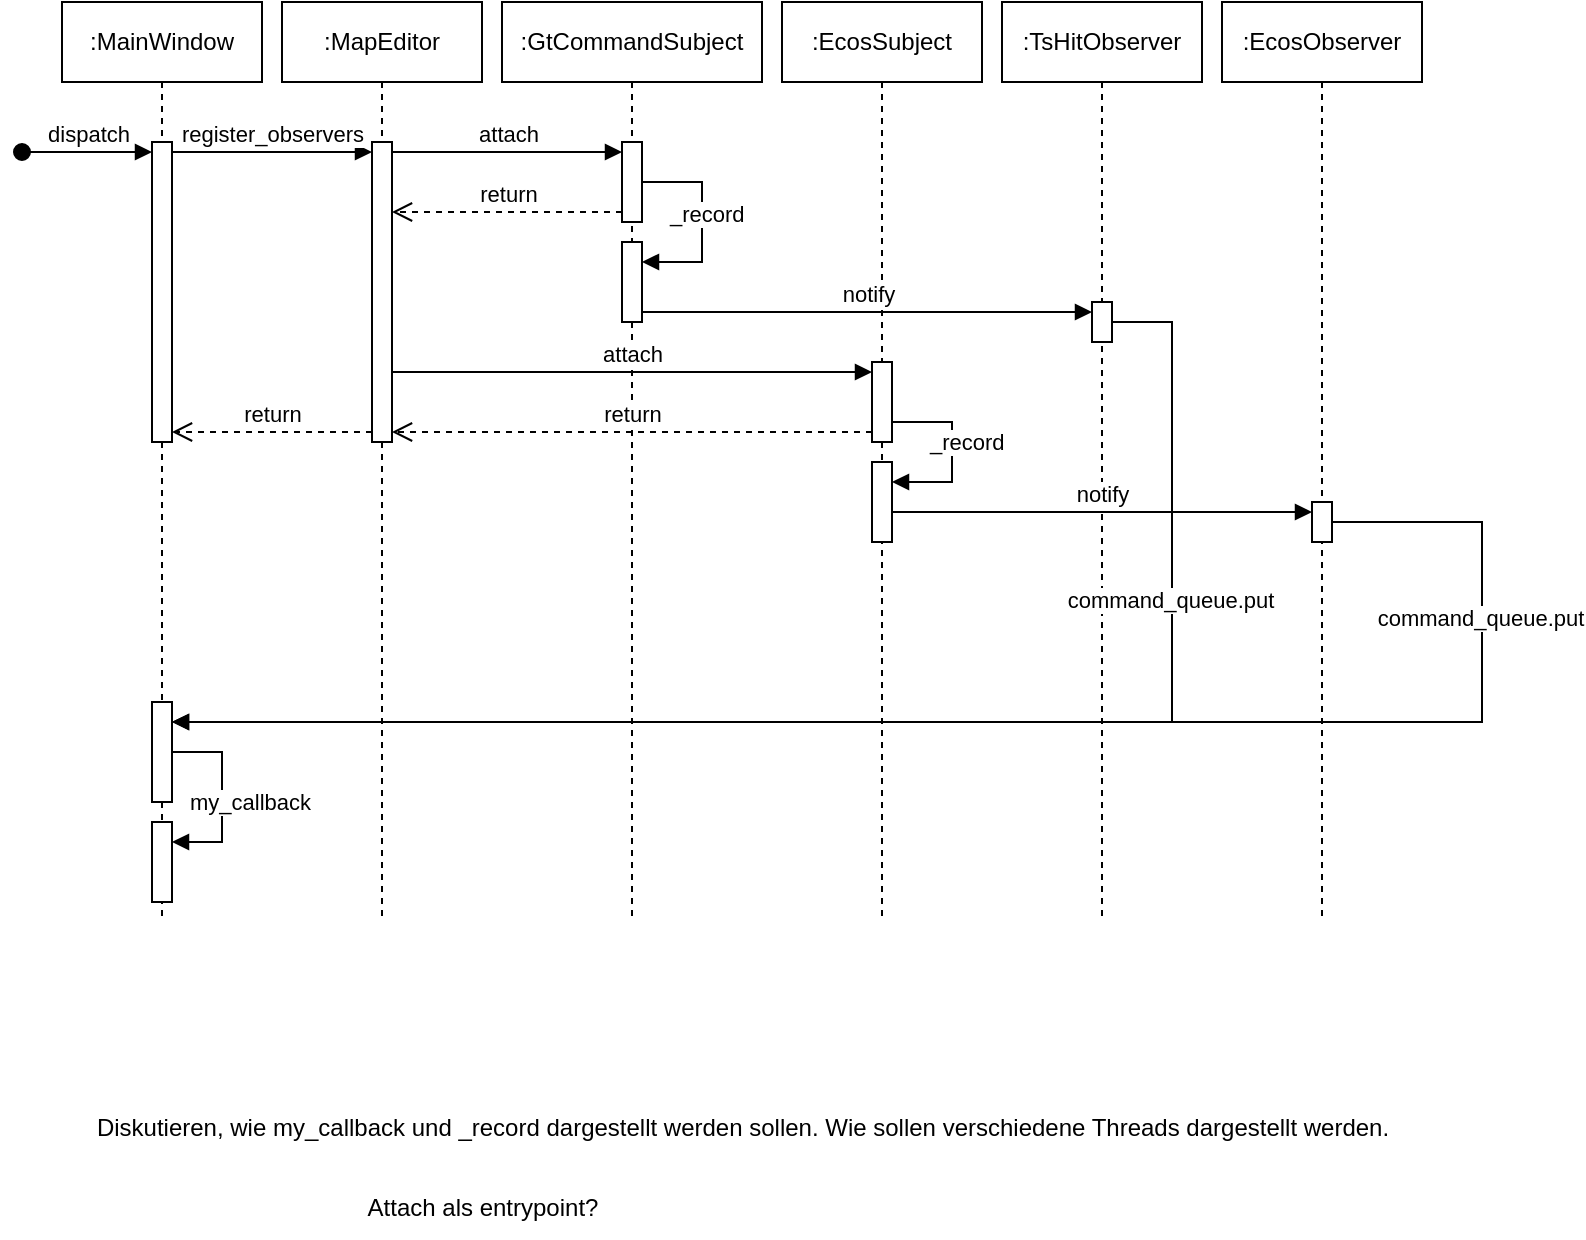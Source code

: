 <mxfile version="22.1.21" type="github">
  <diagram name="Page-1" id="BKqDx57j0ZqPQsNzVKFr">
    <mxGraphModel dx="1418" dy="743" grid="1" gridSize="10" guides="1" tooltips="1" connect="1" arrows="1" fold="1" page="1" pageScale="1" pageWidth="850" pageHeight="1100" math="0" shadow="0">
      <root>
        <mxCell id="0" />
        <mxCell id="1" parent="0" />
        <mxCell id="saX4zRUi23e5ykmQ4rgG-1" value=":MainWindow" style="shape=umlLifeline;perimeter=lifelinePerimeter;whiteSpace=wrap;html=1;container=1;dropTarget=0;collapsible=0;recursiveResize=0;outlineConnect=0;portConstraint=eastwest;newEdgeStyle={&quot;curved&quot;:0,&quot;rounded&quot;:0};" parent="1" vertex="1">
          <mxGeometry x="40" y="40" width="100" height="460" as="geometry" />
        </mxCell>
        <mxCell id="saX4zRUi23e5ykmQ4rgG-8" value="" style="html=1;points=[[0,0,0,0,5],[0,1,0,0,-5],[1,0,0,0,5],[1,1,0,0,-5]];perimeter=orthogonalPerimeter;outlineConnect=0;targetShapes=umlLifeline;portConstraint=eastwest;newEdgeStyle={&quot;curved&quot;:0,&quot;rounded&quot;:0};" parent="saX4zRUi23e5ykmQ4rgG-1" vertex="1">
          <mxGeometry x="45" y="70" width="10" height="150" as="geometry" />
        </mxCell>
        <mxCell id="saX4zRUi23e5ykmQ4rgG-23" value="" style="html=1;points=[[0,0,0,0,5],[0,1,0,0,-5],[1,0,0,0,5],[1,1,0,0,-5]];perimeter=orthogonalPerimeter;outlineConnect=0;targetShapes=umlLifeline;portConstraint=eastwest;newEdgeStyle={&quot;curved&quot;:0,&quot;rounded&quot;:0};" parent="saX4zRUi23e5ykmQ4rgG-1" vertex="1">
          <mxGeometry x="45" y="350" width="10" height="50" as="geometry" />
        </mxCell>
        <mxCell id="saX4zRUi23e5ykmQ4rgG-34" value="" style="html=1;points=[[0,0,0,0,5],[0,1,0,0,-5],[1,0,0,0,5],[1,1,0,0,-5]];perimeter=orthogonalPerimeter;outlineConnect=0;targetShapes=umlLifeline;portConstraint=eastwest;newEdgeStyle={&quot;curved&quot;:0,&quot;rounded&quot;:0};" parent="saX4zRUi23e5ykmQ4rgG-1" vertex="1">
          <mxGeometry x="45" y="410" width="10" height="40" as="geometry" />
        </mxCell>
        <mxCell id="saX4zRUi23e5ykmQ4rgG-35" value="my_callback" style="html=1;align=left;spacingLeft=2;endArrow=block;rounded=0;edgeStyle=orthogonalEdgeStyle;curved=0;rounded=0;" parent="saX4zRUi23e5ykmQ4rgG-1" source="saX4zRUi23e5ykmQ4rgG-23" target="saX4zRUi23e5ykmQ4rgG-34" edge="1">
          <mxGeometry x="0.895" y="-20" relative="1" as="geometry">
            <mxPoint x="50" y="390" as="sourcePoint" />
            <Array as="points">
              <mxPoint x="80" y="375" />
              <mxPoint x="80" y="420" />
            </Array>
            <mxPoint as="offset" />
          </mxGeometry>
        </mxCell>
        <mxCell id="saX4zRUi23e5ykmQ4rgG-2" value=":MapEditor" style="shape=umlLifeline;perimeter=lifelinePerimeter;whiteSpace=wrap;html=1;container=1;dropTarget=0;collapsible=0;recursiveResize=0;outlineConnect=0;portConstraint=eastwest;newEdgeStyle={&quot;curved&quot;:0,&quot;rounded&quot;:0};" parent="1" vertex="1">
          <mxGeometry x="150" y="40" width="100" height="460" as="geometry" />
        </mxCell>
        <mxCell id="saX4zRUi23e5ykmQ4rgG-5" value="" style="html=1;points=[[0,0,0,0,5],[0,1,0,0,-5],[1,0,0,0,5],[1,1,0,0,-5]];perimeter=orthogonalPerimeter;outlineConnect=0;targetShapes=umlLifeline;portConstraint=eastwest;newEdgeStyle={&quot;curved&quot;:0,&quot;rounded&quot;:0};" parent="saX4zRUi23e5ykmQ4rgG-2" vertex="1">
          <mxGeometry x="45" y="70" width="10" height="150" as="geometry" />
        </mxCell>
        <mxCell id="saX4zRUi23e5ykmQ4rgG-3" value=":GtCommandSubject" style="shape=umlLifeline;perimeter=lifelinePerimeter;whiteSpace=wrap;html=1;container=1;dropTarget=0;collapsible=0;recursiveResize=0;outlineConnect=0;portConstraint=eastwest;newEdgeStyle={&quot;curved&quot;:0,&quot;rounded&quot;:0};" parent="1" vertex="1">
          <mxGeometry x="260" y="40" width="130" height="460" as="geometry" />
        </mxCell>
        <mxCell id="saX4zRUi23e5ykmQ4rgG-9" value="" style="html=1;points=[[0,0,0,0,5],[0,1,0,0,-5],[1,0,0,0,5],[1,1,0,0,-5]];perimeter=orthogonalPerimeter;outlineConnect=0;targetShapes=umlLifeline;portConstraint=eastwest;newEdgeStyle={&quot;curved&quot;:0,&quot;rounded&quot;:0};" parent="saX4zRUi23e5ykmQ4rgG-3" vertex="1">
          <mxGeometry x="60" y="70" width="10" height="40" as="geometry" />
        </mxCell>
        <mxCell id="saX4zRUi23e5ykmQ4rgG-18" value="" style="html=1;points=[[0,0,0,0,5],[0,1,0,0,-5],[1,0,0,0,5],[1,1,0,0,-5]];perimeter=orthogonalPerimeter;outlineConnect=0;targetShapes=umlLifeline;portConstraint=eastwest;newEdgeStyle={&quot;curved&quot;:0,&quot;rounded&quot;:0};" parent="saX4zRUi23e5ykmQ4rgG-3" vertex="1">
          <mxGeometry x="60" y="120" width="10" height="40" as="geometry" />
        </mxCell>
        <mxCell id="saX4zRUi23e5ykmQ4rgG-19" value="_record" style="html=1;align=left;spacingLeft=2;endArrow=block;rounded=0;edgeStyle=orthogonalEdgeStyle;curved=0;rounded=0;" parent="saX4zRUi23e5ykmQ4rgG-3" source="saX4zRUi23e5ykmQ4rgG-9" target="saX4zRUi23e5ykmQ4rgG-18" edge="1">
          <mxGeometry x="-0.091" y="-20" relative="1" as="geometry">
            <mxPoint x="70" y="110" as="sourcePoint" />
            <Array as="points">
              <mxPoint x="100" y="90" />
              <mxPoint x="100" y="130" />
            </Array>
            <mxPoint as="offset" />
          </mxGeometry>
        </mxCell>
        <mxCell id="saX4zRUi23e5ykmQ4rgG-4" value=":EcosSubject" style="shape=umlLifeline;perimeter=lifelinePerimeter;whiteSpace=wrap;html=1;container=1;dropTarget=0;collapsible=0;recursiveResize=0;outlineConnect=0;portConstraint=eastwest;newEdgeStyle={&quot;curved&quot;:0,&quot;rounded&quot;:0};" parent="1" vertex="1">
          <mxGeometry x="400" y="40" width="100" height="460" as="geometry" />
        </mxCell>
        <mxCell id="saX4zRUi23e5ykmQ4rgG-12" value="" style="html=1;points=[[0,0,0,0,5],[0,1,0,0,-5],[1,0,0,0,5],[1,1,0,0,-5]];perimeter=orthogonalPerimeter;outlineConnect=0;targetShapes=umlLifeline;portConstraint=eastwest;newEdgeStyle={&quot;curved&quot;:0,&quot;rounded&quot;:0};" parent="saX4zRUi23e5ykmQ4rgG-4" vertex="1">
          <mxGeometry x="45" y="180" width="10" height="40" as="geometry" />
        </mxCell>
        <mxCell id="saX4zRUi23e5ykmQ4rgG-27" value="" style="html=1;points=[[0,0,0,0,5],[0,1,0,0,-5],[1,0,0,0,5],[1,1,0,0,-5]];perimeter=orthogonalPerimeter;outlineConnect=0;targetShapes=umlLifeline;portConstraint=eastwest;newEdgeStyle={&quot;curved&quot;:0,&quot;rounded&quot;:0};" parent="saX4zRUi23e5ykmQ4rgG-4" vertex="1">
          <mxGeometry x="45" y="230" width="10" height="40" as="geometry" />
        </mxCell>
        <mxCell id="saX4zRUi23e5ykmQ4rgG-28" value="_record" style="html=1;align=left;spacingLeft=2;endArrow=block;rounded=0;edgeStyle=orthogonalEdgeStyle;curved=0;rounded=0;" parent="saX4zRUi23e5ykmQ4rgG-4" target="saX4zRUi23e5ykmQ4rgG-27" edge="1">
          <mxGeometry x="-0.667" y="-10" relative="1" as="geometry">
            <mxPoint x="55" y="210" as="sourcePoint" />
            <Array as="points">
              <mxPoint x="85" y="240" />
            </Array>
            <mxPoint as="offset" />
          </mxGeometry>
        </mxCell>
        <mxCell id="saX4zRUi23e5ykmQ4rgG-6" value="register_observers" style="html=1;verticalAlign=bottom;endArrow=block;curved=0;rounded=0;entryX=0;entryY=0;entryDx=0;entryDy=5;exitX=1;exitY=0;exitDx=0;exitDy=5;exitPerimeter=0;" parent="1" source="saX4zRUi23e5ykmQ4rgG-8" target="saX4zRUi23e5ykmQ4rgG-5" edge="1">
          <mxGeometry relative="1" as="geometry">
            <mxPoint x="100" y="115" as="sourcePoint" />
          </mxGeometry>
        </mxCell>
        <mxCell id="saX4zRUi23e5ykmQ4rgG-7" value="return" style="html=1;verticalAlign=bottom;endArrow=open;dashed=1;endSize=8;curved=0;rounded=0;exitX=0;exitY=1;exitDx=0;exitDy=-5;entryX=1;entryY=1;entryDx=0;entryDy=-5;entryPerimeter=0;" parent="1" source="saX4zRUi23e5ykmQ4rgG-5" target="saX4zRUi23e5ykmQ4rgG-8" edge="1">
          <mxGeometry relative="1" as="geometry">
            <mxPoint x="125" y="185" as="targetPoint" />
          </mxGeometry>
        </mxCell>
        <mxCell id="saX4zRUi23e5ykmQ4rgG-11" value="return" style="html=1;verticalAlign=bottom;endArrow=open;dashed=1;endSize=8;curved=0;rounded=0;exitX=0;exitY=1;exitDx=0;exitDy=-5;" parent="1" source="saX4zRUi23e5ykmQ4rgG-9" target="saX4zRUi23e5ykmQ4rgG-5" edge="1">
          <mxGeometry relative="1" as="geometry">
            <mxPoint x="250" y="185" as="targetPoint" />
          </mxGeometry>
        </mxCell>
        <mxCell id="saX4zRUi23e5ykmQ4rgG-10" value="attach" style="html=1;verticalAlign=bottom;endArrow=block;curved=0;rounded=0;entryX=0;entryY=0;entryDx=0;entryDy=5;" parent="1" source="saX4zRUi23e5ykmQ4rgG-5" target="saX4zRUi23e5ykmQ4rgG-9" edge="1">
          <mxGeometry relative="1" as="geometry">
            <mxPoint x="210" y="115" as="sourcePoint" />
          </mxGeometry>
        </mxCell>
        <mxCell id="saX4zRUi23e5ykmQ4rgG-13" value="attach" style="html=1;verticalAlign=bottom;endArrow=block;curved=0;rounded=0;entryX=0;entryY=0;entryDx=0;entryDy=5;" parent="1" source="saX4zRUi23e5ykmQ4rgG-5" target="saX4zRUi23e5ykmQ4rgG-12" edge="1">
          <mxGeometry relative="1" as="geometry">
            <mxPoint x="220" y="175" as="sourcePoint" />
            <mxPoint as="offset" />
          </mxGeometry>
        </mxCell>
        <mxCell id="saX4zRUi23e5ykmQ4rgG-14" value="return" style="html=1;verticalAlign=bottom;endArrow=open;dashed=1;endSize=8;curved=0;rounded=0;exitX=0;exitY=1;exitDx=0;exitDy=-5;" parent="1" source="saX4zRUi23e5ykmQ4rgG-12" target="saX4zRUi23e5ykmQ4rgG-5" edge="1">
          <mxGeometry relative="1" as="geometry">
            <mxPoint x="210" y="205" as="targetPoint" />
          </mxGeometry>
        </mxCell>
        <mxCell id="saX4zRUi23e5ykmQ4rgG-15" value=":TsHitObserver" style="shape=umlLifeline;whiteSpace=wrap;html=1;container=1;dropTarget=0;collapsible=0;recursiveResize=0;outlineConnect=0;portConstraint=eastwest;newEdgeStyle={&quot;curved&quot;:0,&quot;rounded&quot;:0};points=[[0,0,0,0,5],[0,1,0,0,-5],[1,0,0,0,5],[1,1,0,0,-5]];perimeter=rectanglePerimeter;targetShapes=umlLifeline;participant=label;" parent="1" vertex="1">
          <mxGeometry x="510" y="40" width="100" height="460" as="geometry" />
        </mxCell>
        <mxCell id="saX4zRUi23e5ykmQ4rgG-20" value="" style="html=1;points=[[0,0,0,0,5],[0,1,0,0,-5],[1,0,0,0,5],[1,1,0,0,-5]];perimeter=orthogonalPerimeter;outlineConnect=0;targetShapes=umlLifeline;portConstraint=eastwest;newEdgeStyle={&quot;curved&quot;:0,&quot;rounded&quot;:0};" parent="saX4zRUi23e5ykmQ4rgG-15" vertex="1">
          <mxGeometry x="45" y="150" width="10" height="20" as="geometry" />
        </mxCell>
        <mxCell id="saX4zRUi23e5ykmQ4rgG-21" value="notify" style="html=1;verticalAlign=bottom;endArrow=block;curved=0;rounded=0;entryX=0;entryY=0;entryDx=0;entryDy=5;" parent="1" source="saX4zRUi23e5ykmQ4rgG-18" target="saX4zRUi23e5ykmQ4rgG-20" edge="1">
          <mxGeometry relative="1" as="geometry">
            <mxPoint x="485" y="195" as="sourcePoint" />
          </mxGeometry>
        </mxCell>
        <mxCell id="saX4zRUi23e5ykmQ4rgG-24" value="" style="html=1;align=left;spacingLeft=2;endArrow=block;rounded=0;edgeStyle=orthogonalEdgeStyle;curved=0;rounded=0;exitX=1;exitY=1;exitDx=0;exitDy=-5;exitPerimeter=0;" parent="1" source="saX4zRUi23e5ykmQ4rgG-20" target="saX4zRUi23e5ykmQ4rgG-23" edge="1">
          <mxGeometry relative="1" as="geometry">
            <mxPoint x="565" y="220" as="sourcePoint" />
            <Array as="points">
              <mxPoint x="565" y="200" />
              <mxPoint x="595" y="200" />
              <mxPoint x="595" y="400" />
            </Array>
          </mxGeometry>
        </mxCell>
        <mxCell id="saX4zRUi23e5ykmQ4rgG-25" value="command_queue.put" style="edgeLabel;html=1;align=center;verticalAlign=middle;resizable=0;points=[];" parent="saX4zRUi23e5ykmQ4rgG-24" vertex="1" connectable="0">
          <mxGeometry x="-0.718" y="-1" relative="1" as="geometry">
            <mxPoint y="70" as="offset" />
          </mxGeometry>
        </mxCell>
        <mxCell id="saX4zRUi23e5ykmQ4rgG-26" value=":EcosObserver" style="shape=umlLifeline;perimeter=lifelinePerimeter;whiteSpace=wrap;html=1;container=1;dropTarget=0;collapsible=0;recursiveResize=0;outlineConnect=0;portConstraint=eastwest;newEdgeStyle={&quot;curved&quot;:0,&quot;rounded&quot;:0};" parent="1" vertex="1">
          <mxGeometry x="620" y="40" width="100" height="460" as="geometry" />
        </mxCell>
        <mxCell id="saX4zRUi23e5ykmQ4rgG-29" value="" style="html=1;points=[[0,0,0,0,5],[0,1,0,0,-5],[1,0,0,0,5],[1,1,0,0,-5]];perimeter=orthogonalPerimeter;outlineConnect=0;targetShapes=umlLifeline;portConstraint=eastwest;newEdgeStyle={&quot;curved&quot;:0,&quot;rounded&quot;:0};" parent="saX4zRUi23e5ykmQ4rgG-26" vertex="1">
          <mxGeometry x="45" y="250" width="10" height="20" as="geometry" />
        </mxCell>
        <mxCell id="saX4zRUi23e5ykmQ4rgG-30" value="notify" style="html=1;verticalAlign=bottom;endArrow=block;curved=0;rounded=0;entryX=0;entryY=0;entryDx=0;entryDy=5;" parent="1" source="saX4zRUi23e5ykmQ4rgG-27" target="saX4zRUi23e5ykmQ4rgG-29" edge="1">
          <mxGeometry relative="1" as="geometry">
            <mxPoint x="595" y="315" as="sourcePoint" />
          </mxGeometry>
        </mxCell>
        <mxCell id="saX4zRUi23e5ykmQ4rgG-32" value="" style="html=1;align=left;spacingLeft=2;endArrow=block;rounded=0;edgeStyle=orthogonalEdgeStyle;curved=0;rounded=0;" parent="1" source="saX4zRUi23e5ykmQ4rgG-29" target="saX4zRUi23e5ykmQ4rgG-23" edge="1">
          <mxGeometry relative="1" as="geometry">
            <mxPoint x="680" y="310" as="sourcePoint" />
            <Array as="points">
              <mxPoint x="750" y="300" />
              <mxPoint x="750" y="400" />
            </Array>
            <mxPoint x="105" y="500" as="targetPoint" />
          </mxGeometry>
        </mxCell>
        <mxCell id="saX4zRUi23e5ykmQ4rgG-33" value="command_queue.put" style="edgeLabel;html=1;align=center;verticalAlign=middle;resizable=0;points=[];" parent="saX4zRUi23e5ykmQ4rgG-32" vertex="1" connectable="0">
          <mxGeometry x="-0.718" y="-1" relative="1" as="geometry">
            <mxPoint y="6" as="offset" />
          </mxGeometry>
        </mxCell>
        <mxCell id="MXWMu0-FclEchwEJipKt-1" value="Diskutieren, wie my_callback und _record dargestellt werden sollen. Wie sollen verschiedene Threads dargestellt werden." style="text;html=1;align=center;verticalAlign=middle;resizable=0;points=[];autosize=1;strokeColor=none;fillColor=none;" vertex="1" parent="1">
          <mxGeometry x="45" y="588" width="670" height="30" as="geometry" />
        </mxCell>
        <mxCell id="MXWMu0-FclEchwEJipKt-2" value="dispatch" style="html=1;verticalAlign=bottom;startArrow=oval;startFill=1;endArrow=block;startSize=8;curved=0;rounded=0;entryX=0;entryY=0;entryDx=0;entryDy=5;entryPerimeter=0;" edge="1" parent="1" target="saX4zRUi23e5ykmQ4rgG-8">
          <mxGeometry width="60" relative="1" as="geometry">
            <mxPoint x="20" y="115" as="sourcePoint" />
            <mxPoint x="80" y="120" as="targetPoint" />
          </mxGeometry>
        </mxCell>
        <mxCell id="MXWMu0-FclEchwEJipKt-3" value="Attach als entrypoint?" style="text;html=1;align=center;verticalAlign=middle;resizable=0;points=[];autosize=1;strokeColor=none;fillColor=none;" vertex="1" parent="1">
          <mxGeometry x="180" y="628" width="140" height="30" as="geometry" />
        </mxCell>
      </root>
    </mxGraphModel>
  </diagram>
</mxfile>
